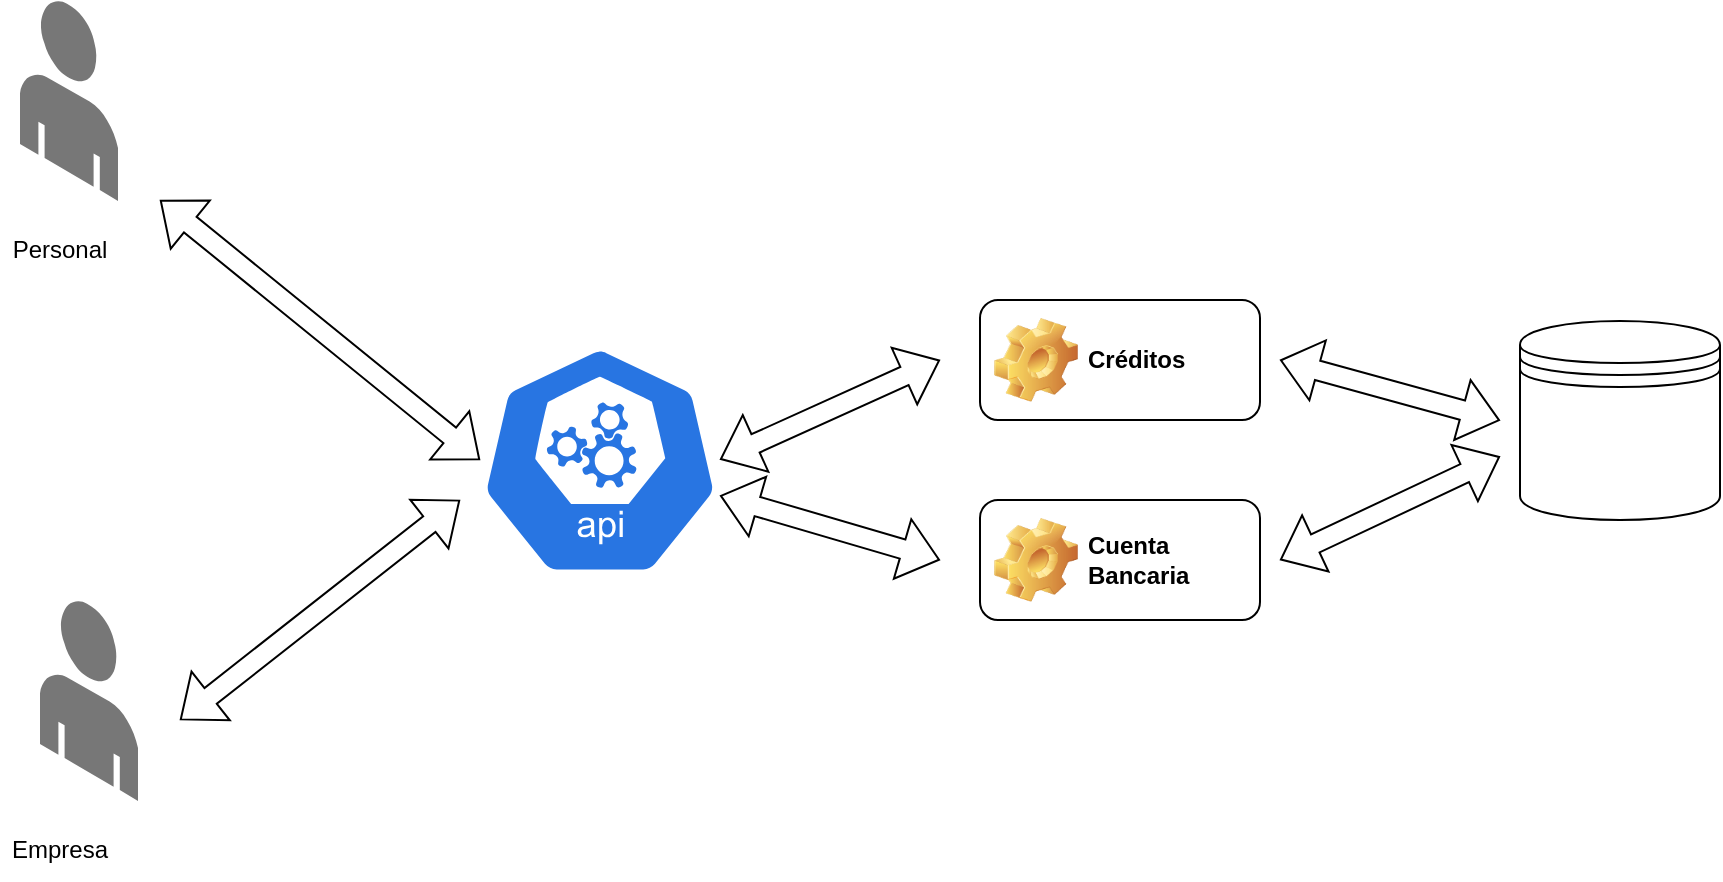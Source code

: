<mxfile version="17.0.0" type="github">
  <diagram name="Page-1" id="aaaa8250-4180-3840-79b5-4cada1eebb92">
    <mxGraphModel dx="362" dy="-346" grid="1" gridSize="10" guides="1" tooltips="1" connect="1" arrows="1" fold="1" page="1" pageScale="1" pageWidth="850" pageHeight="1100" background="none" math="0" shadow="0">
      <root>
        <mxCell id="0" />
        <mxCell id="1" parent="0" />
        <mxCell id="ca5ZKrN-SEigJA5lkIJ2-2" value="" style="verticalLabelPosition=bottom;html=1;verticalAlign=top;strokeWidth=1;align=center;outlineConnect=0;dashed=0;outlineConnect=0;shape=mxgraph.aws3d.end_user;strokeColor=none;fillColor=#777777;aspect=fixed;" vertex="1" parent="1">
          <mxGeometry x="1850" y="1310" width="49" height="100.46" as="geometry" />
        </mxCell>
        <mxCell id="ca5ZKrN-SEigJA5lkIJ2-4" value="" style="sketch=0;html=1;dashed=0;whitespace=wrap;fillColor=#2875E2;strokeColor=#ffffff;points=[[0.005,0.63,0],[0.1,0.2,0],[0.9,0.2,0],[0.5,0,0],[0.995,0.63,0],[0.72,0.99,0],[0.5,1,0],[0.28,0.99,0]];shape=mxgraph.kubernetes.icon;prIcon=api" vertex="1" parent="1">
          <mxGeometry x="2080" y="1470.46" width="120" height="139.54" as="geometry" />
        </mxCell>
        <mxCell id="ca5ZKrN-SEigJA5lkIJ2-1" value="" style="verticalLabelPosition=bottom;html=1;verticalAlign=top;strokeWidth=1;align=center;outlineConnect=0;dashed=0;outlineConnect=0;shape=mxgraph.aws3d.end_user;strokeColor=none;fillColor=#777777;aspect=fixed;" vertex="1" parent="1">
          <mxGeometry x="1860" y="1610" width="49" height="100.46" as="geometry" />
        </mxCell>
        <mxCell id="ca5ZKrN-SEigJA5lkIJ2-20" value="Créditos" style="label;whiteSpace=wrap;html=1;image=img/clipart/Gear_128x128.png" vertex="1" parent="1">
          <mxGeometry x="2330" y="1460" width="140" height="60" as="geometry" />
        </mxCell>
        <mxCell id="ca5ZKrN-SEigJA5lkIJ2-21" value="Cuenta Bancaria" style="label;whiteSpace=wrap;html=1;image=img/clipart/Gear_128x128.png" vertex="1" parent="1">
          <mxGeometry x="2330" y="1560" width="140" height="60" as="geometry" />
        </mxCell>
        <mxCell id="ca5ZKrN-SEigJA5lkIJ2-25" value="" style="shape=flexArrow;endArrow=classic;startArrow=classic;html=1;rounded=0;" edge="1" parent="1">
          <mxGeometry width="100" height="100" relative="1" as="geometry">
            <mxPoint x="2200" y="1539.73" as="sourcePoint" />
            <mxPoint x="2310" y="1490" as="targetPoint" />
          </mxGeometry>
        </mxCell>
        <mxCell id="ca5ZKrN-SEigJA5lkIJ2-26" value="" style="shape=flexArrow;endArrow=classic;startArrow=classic;html=1;rounded=0;" edge="1" parent="1" source="ca5ZKrN-SEigJA5lkIJ2-4">
          <mxGeometry width="100" height="100" relative="1" as="geometry">
            <mxPoint x="2210" y="1660" as="sourcePoint" />
            <mxPoint x="2310" y="1590" as="targetPoint" />
          </mxGeometry>
        </mxCell>
        <mxCell id="ca5ZKrN-SEigJA5lkIJ2-27" value="" style="shape=flexArrow;endArrow=classic;startArrow=classic;html=1;rounded=0;entryX=0;entryY=0.498;entryDx=0;entryDy=0;entryPerimeter=0;" edge="1" parent="1" target="ca5ZKrN-SEigJA5lkIJ2-4">
          <mxGeometry width="100" height="100" relative="1" as="geometry">
            <mxPoint x="1920" y="1410" as="sourcePoint" />
            <mxPoint x="1920" y="1410" as="targetPoint" />
          </mxGeometry>
        </mxCell>
        <mxCell id="ca5ZKrN-SEigJA5lkIJ2-28" value="" style="shape=flexArrow;endArrow=classic;startArrow=classic;html=1;rounded=0;" edge="1" parent="1">
          <mxGeometry width="100" height="100" relative="1" as="geometry">
            <mxPoint x="1930" y="1670" as="sourcePoint" />
            <mxPoint x="2070" y="1560" as="targetPoint" />
          </mxGeometry>
        </mxCell>
        <mxCell id="ca5ZKrN-SEigJA5lkIJ2-29" value="" style="shape=datastore;whiteSpace=wrap;html=1;" vertex="1" parent="1">
          <mxGeometry x="2600" y="1470.46" width="100" height="99.54" as="geometry" />
        </mxCell>
        <mxCell id="ca5ZKrN-SEigJA5lkIJ2-30" value="" style="shape=flexArrow;endArrow=classic;startArrow=classic;html=1;rounded=0;" edge="1" parent="1">
          <mxGeometry width="100" height="100" relative="1" as="geometry">
            <mxPoint x="2590" y="1520.19" as="sourcePoint" />
            <mxPoint x="2480" y="1490" as="targetPoint" />
          </mxGeometry>
        </mxCell>
        <mxCell id="ca5ZKrN-SEigJA5lkIJ2-31" value="" style="shape=flexArrow;endArrow=classic;startArrow=classic;html=1;rounded=0;" edge="1" parent="1">
          <mxGeometry width="100" height="100" relative="1" as="geometry">
            <mxPoint x="2590" y="1538.256" as="sourcePoint" />
            <mxPoint x="2480" y="1590" as="targetPoint" />
          </mxGeometry>
        </mxCell>
        <mxCell id="ca5ZKrN-SEigJA5lkIJ2-32" value="Personal" style="text;html=1;strokeColor=none;fillColor=none;align=center;verticalAlign=middle;whiteSpace=wrap;rounded=0;" vertex="1" parent="1">
          <mxGeometry x="1840" y="1420" width="60" height="30" as="geometry" />
        </mxCell>
        <mxCell id="ca5ZKrN-SEigJA5lkIJ2-33" value="Empresa" style="text;html=1;strokeColor=none;fillColor=none;align=center;verticalAlign=middle;whiteSpace=wrap;rounded=0;" vertex="1" parent="1">
          <mxGeometry x="1840" y="1720" width="60" height="30" as="geometry" />
        </mxCell>
      </root>
    </mxGraphModel>
  </diagram>
</mxfile>
